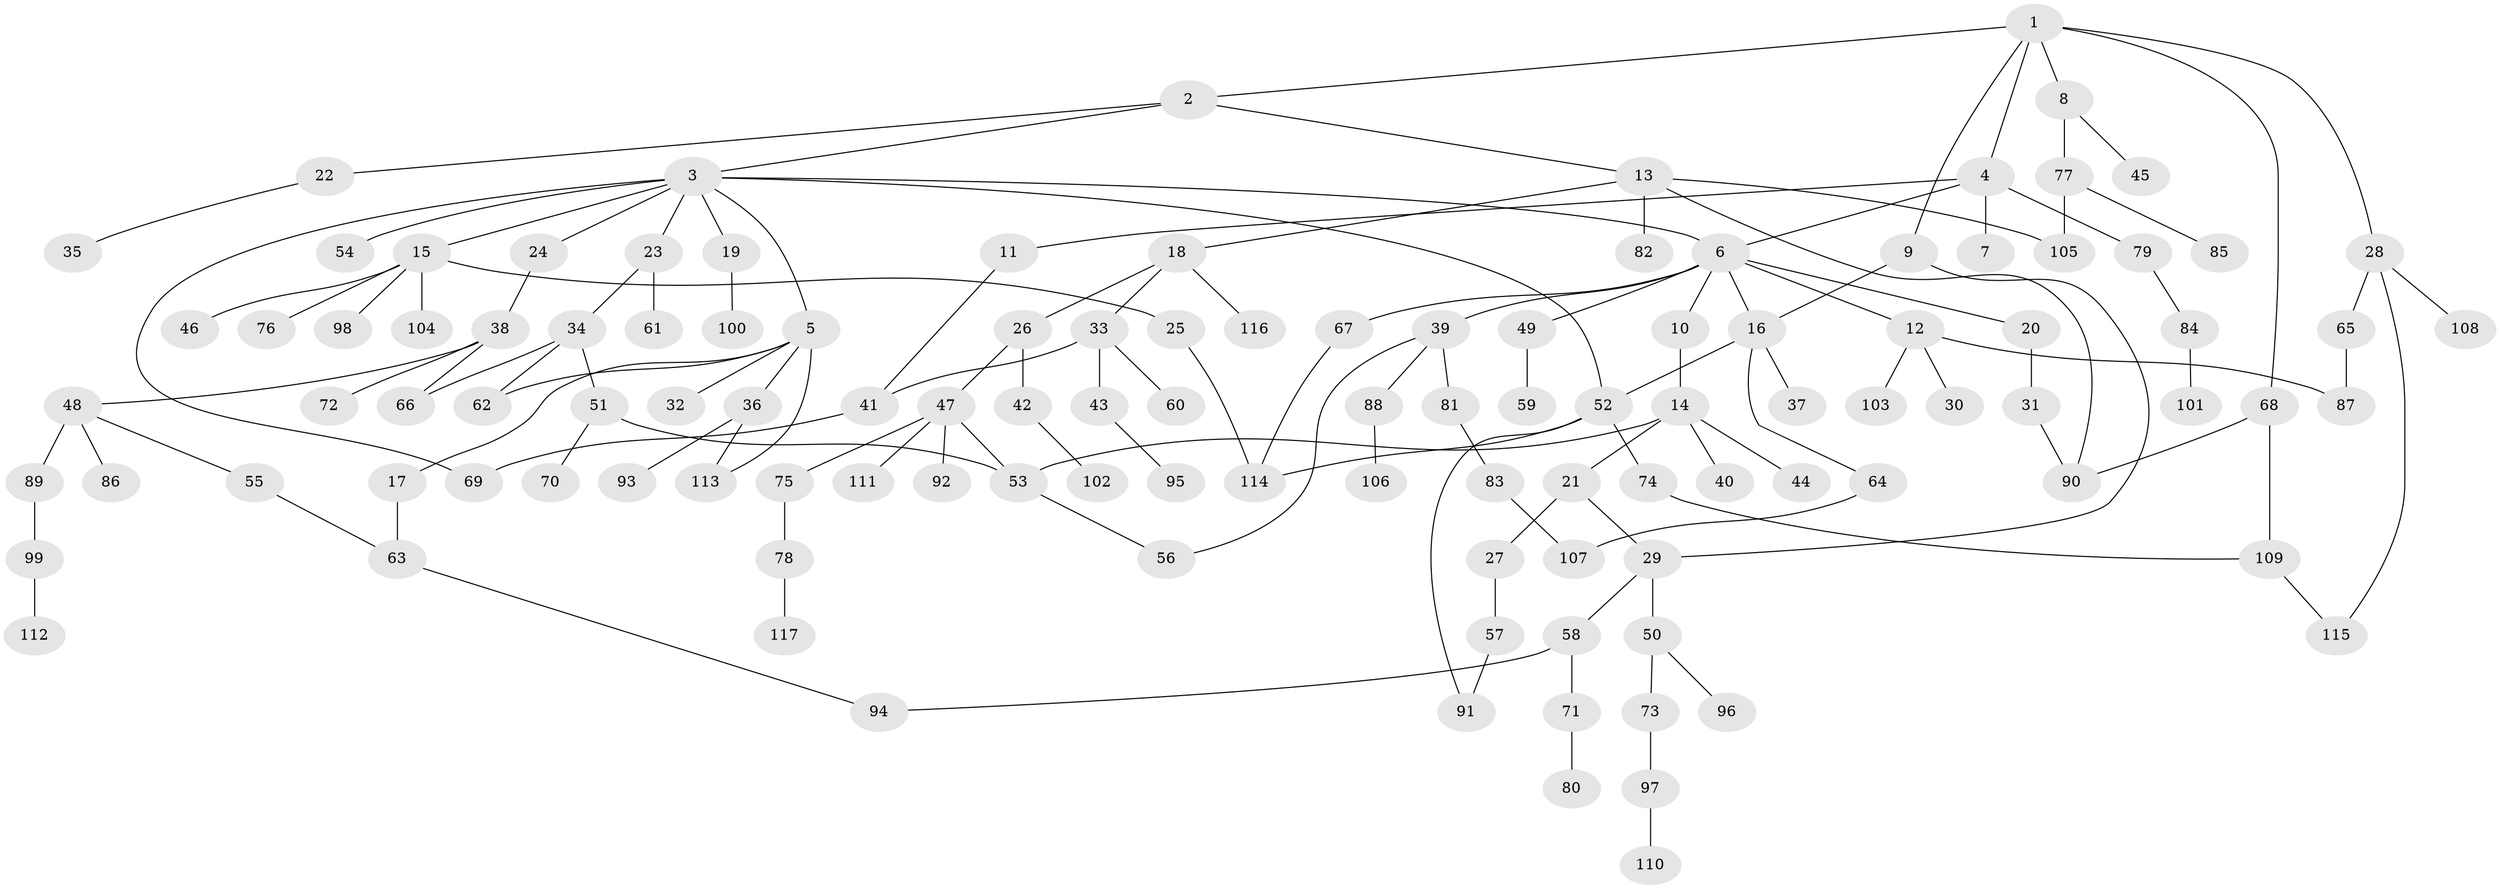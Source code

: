 // Generated by graph-tools (version 1.1) at 2025/34/03/09/25 02:34:00]
// undirected, 117 vertices, 140 edges
graph export_dot {
graph [start="1"]
  node [color=gray90,style=filled];
  1;
  2;
  3;
  4;
  5;
  6;
  7;
  8;
  9;
  10;
  11;
  12;
  13;
  14;
  15;
  16;
  17;
  18;
  19;
  20;
  21;
  22;
  23;
  24;
  25;
  26;
  27;
  28;
  29;
  30;
  31;
  32;
  33;
  34;
  35;
  36;
  37;
  38;
  39;
  40;
  41;
  42;
  43;
  44;
  45;
  46;
  47;
  48;
  49;
  50;
  51;
  52;
  53;
  54;
  55;
  56;
  57;
  58;
  59;
  60;
  61;
  62;
  63;
  64;
  65;
  66;
  67;
  68;
  69;
  70;
  71;
  72;
  73;
  74;
  75;
  76;
  77;
  78;
  79;
  80;
  81;
  82;
  83;
  84;
  85;
  86;
  87;
  88;
  89;
  90;
  91;
  92;
  93;
  94;
  95;
  96;
  97;
  98;
  99;
  100;
  101;
  102;
  103;
  104;
  105;
  106;
  107;
  108;
  109;
  110;
  111;
  112;
  113;
  114;
  115;
  116;
  117;
  1 -- 2;
  1 -- 4;
  1 -- 8;
  1 -- 9;
  1 -- 28;
  1 -- 68;
  2 -- 3;
  2 -- 13;
  2 -- 22;
  3 -- 5;
  3 -- 6;
  3 -- 15;
  3 -- 19;
  3 -- 23;
  3 -- 24;
  3 -- 54;
  3 -- 69;
  3 -- 52;
  4 -- 7;
  4 -- 11;
  4 -- 79;
  4 -- 6;
  5 -- 17;
  5 -- 32;
  5 -- 36;
  5 -- 62;
  5 -- 113;
  6 -- 10;
  6 -- 12;
  6 -- 20;
  6 -- 39;
  6 -- 49;
  6 -- 67;
  6 -- 16;
  8 -- 45;
  8 -- 77;
  9 -- 16;
  9 -- 29;
  10 -- 14;
  11 -- 41;
  12 -- 30;
  12 -- 103;
  12 -- 87;
  13 -- 18;
  13 -- 82;
  13 -- 90;
  13 -- 105;
  14 -- 21;
  14 -- 40;
  14 -- 44;
  14 -- 53;
  15 -- 25;
  15 -- 46;
  15 -- 76;
  15 -- 98;
  15 -- 104;
  16 -- 37;
  16 -- 52;
  16 -- 64;
  17 -- 63;
  18 -- 26;
  18 -- 33;
  18 -- 116;
  19 -- 100;
  20 -- 31;
  21 -- 27;
  21 -- 29;
  22 -- 35;
  23 -- 34;
  23 -- 61;
  24 -- 38;
  25 -- 114;
  26 -- 42;
  26 -- 47;
  27 -- 57;
  28 -- 65;
  28 -- 108;
  28 -- 115;
  29 -- 50;
  29 -- 58;
  31 -- 90;
  33 -- 41;
  33 -- 43;
  33 -- 60;
  34 -- 51;
  34 -- 62;
  34 -- 66;
  36 -- 93;
  36 -- 113;
  38 -- 48;
  38 -- 66;
  38 -- 72;
  39 -- 56;
  39 -- 81;
  39 -- 88;
  41 -- 69;
  42 -- 102;
  43 -- 95;
  47 -- 75;
  47 -- 92;
  47 -- 111;
  47 -- 53;
  48 -- 55;
  48 -- 86;
  48 -- 89;
  49 -- 59;
  50 -- 73;
  50 -- 96;
  51 -- 70;
  51 -- 53;
  52 -- 74;
  52 -- 91;
  52 -- 114;
  53 -- 56;
  55 -- 63;
  57 -- 91;
  58 -- 71;
  58 -- 94;
  63 -- 94;
  64 -- 107;
  65 -- 87;
  67 -- 114;
  68 -- 109;
  68 -- 90;
  71 -- 80;
  73 -- 97;
  74 -- 109;
  75 -- 78;
  77 -- 85;
  77 -- 105;
  78 -- 117;
  79 -- 84;
  81 -- 83;
  83 -- 107;
  84 -- 101;
  88 -- 106;
  89 -- 99;
  97 -- 110;
  99 -- 112;
  109 -- 115;
}
